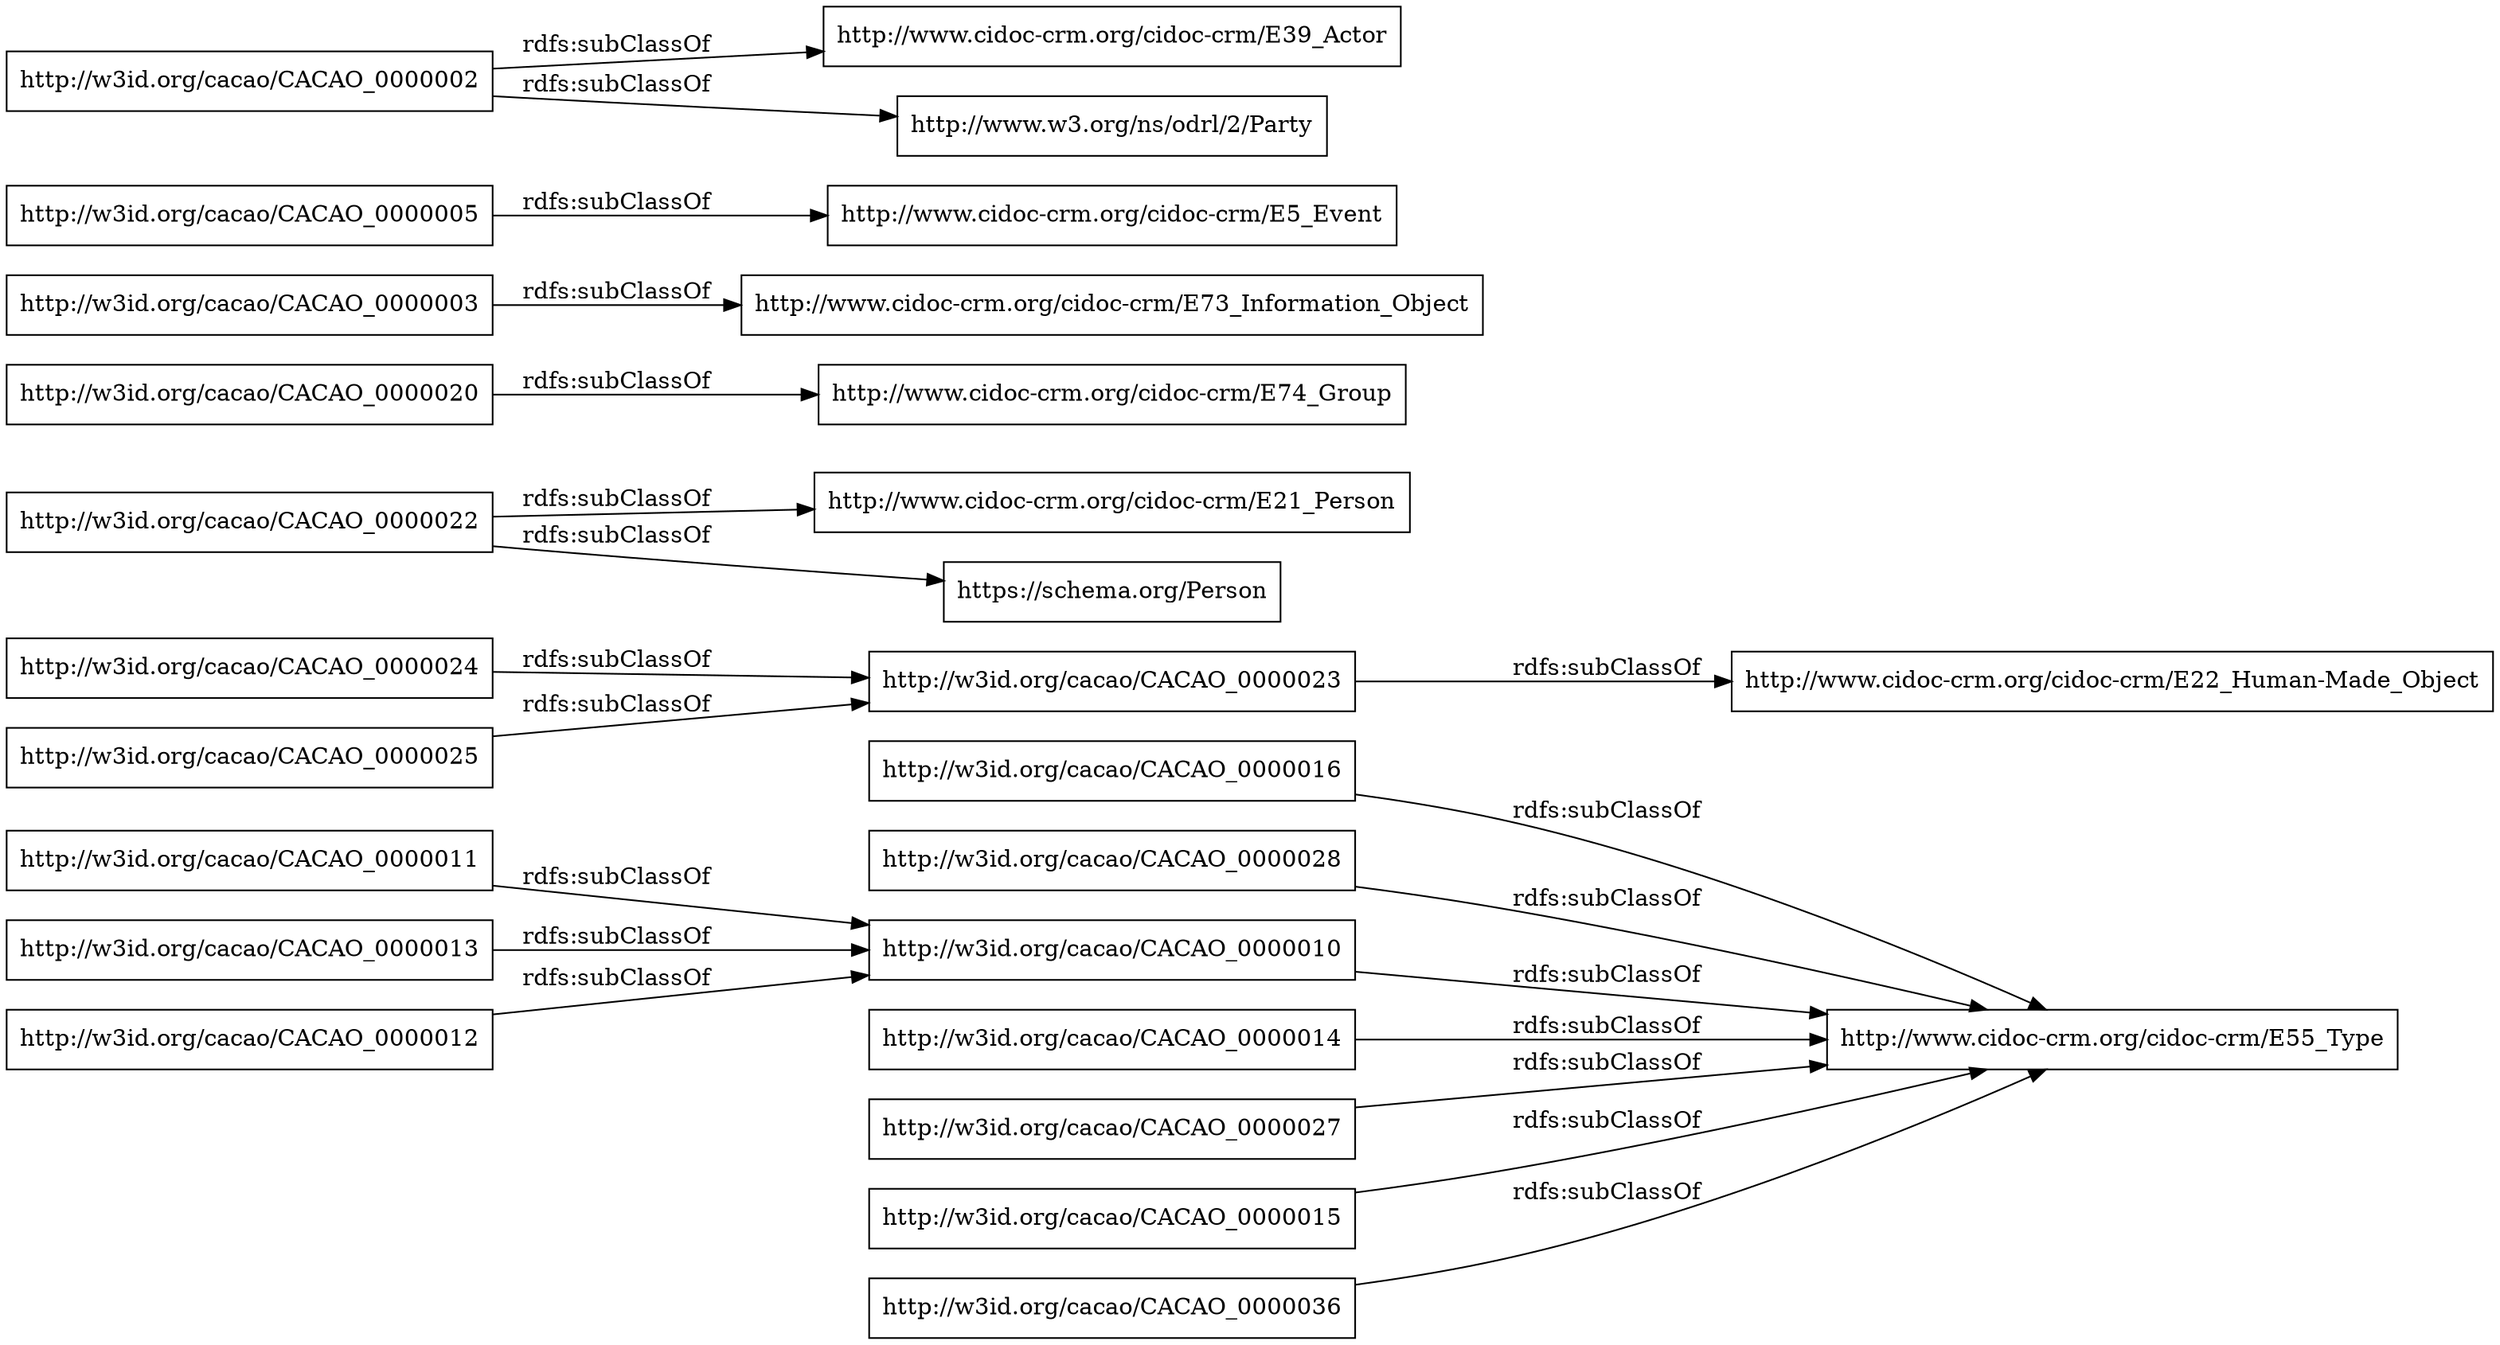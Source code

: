 digraph ar2dtool_diagram { 
rankdir=LR;
size="1000"
node [shape = rectangle, color="black"]; "http://www.cidoc-crm.org/cidoc-crm/E55_Type" "http://w3id.org/cacao/CACAO_0000023" "http://www.cidoc-crm.org/cidoc-crm/E21_Person" "http://www.cidoc-crm.org/cidoc-crm/E74_Group" "http://w3id.org/cacao/CACAO_0000011" "http://w3id.org/cacao/CACAO_0000016" "http://w3id.org/cacao/CACAO_0000003" "https://schema.org/Person" "http://www.cidoc-crm.org/cidoc-crm/E73_Information_Object" "http://w3id.org/cacao/CACAO_0000028" "http://w3id.org/cacao/CACAO_0000013" "http://w3id.org/cacao/CACAO_0000010" "http://w3id.org/cacao/CACAO_0000022" "http://w3id.org/cacao/CACAO_0000005" "http://w3id.org/cacao/CACAO_0000014" "http://www.cidoc-crm.org/cidoc-crm/E39_Actor" "http://w3id.org/cacao/CACAO_0000027" "http://w3id.org/cacao/CACAO_0000020" "http://w3id.org/cacao/CACAO_0000002" "http://w3id.org/cacao/CACAO_0000012" "http://w3id.org/cacao/CACAO_0000015" "http://www.cidoc-crm.org/cidoc-crm/E22_Human-Made_Object" "http://w3id.org/cacao/CACAO_0000024" "http://www.cidoc-crm.org/cidoc-crm/E5_Event" "http://w3id.org/cacao/CACAO_0000025" "http://w3id.org/cacao/CACAO_0000036" "http://www.w3.org/ns/odrl/2/Party" ; /*classes style*/
	"http://w3id.org/cacao/CACAO_0000020" -> "http://www.cidoc-crm.org/cidoc-crm/E74_Group" [ label = "rdfs:subClassOf" ];
	"http://w3id.org/cacao/CACAO_0000010" -> "http://www.cidoc-crm.org/cidoc-crm/E55_Type" [ label = "rdfs:subClassOf" ];
	"http://w3id.org/cacao/CACAO_0000016" -> "http://www.cidoc-crm.org/cidoc-crm/E55_Type" [ label = "rdfs:subClassOf" ];
	"http://w3id.org/cacao/CACAO_0000025" -> "http://w3id.org/cacao/CACAO_0000023" [ label = "rdfs:subClassOf" ];
	"http://w3id.org/cacao/CACAO_0000015" -> "http://www.cidoc-crm.org/cidoc-crm/E55_Type" [ label = "rdfs:subClassOf" ];
	"http://w3id.org/cacao/CACAO_0000024" -> "http://w3id.org/cacao/CACAO_0000023" [ label = "rdfs:subClassOf" ];
	"http://w3id.org/cacao/CACAO_0000005" -> "http://www.cidoc-crm.org/cidoc-crm/E5_Event" [ label = "rdfs:subClassOf" ];
	"http://w3id.org/cacao/CACAO_0000014" -> "http://www.cidoc-crm.org/cidoc-crm/E55_Type" [ label = "rdfs:subClassOf" ];
	"http://w3id.org/cacao/CACAO_0000023" -> "http://www.cidoc-crm.org/cidoc-crm/E22_Human-Made_Object" [ label = "rdfs:subClassOf" ];
	"http://w3id.org/cacao/CACAO_0000013" -> "http://w3id.org/cacao/CACAO_0000010" [ label = "rdfs:subClassOf" ];
	"http://w3id.org/cacao/CACAO_0000022" -> "https://schema.org/Person" [ label = "rdfs:subClassOf" ];
	"http://w3id.org/cacao/CACAO_0000022" -> "http://www.cidoc-crm.org/cidoc-crm/E21_Person" [ label = "rdfs:subClassOf" ];
	"http://w3id.org/cacao/CACAO_0000028" -> "http://www.cidoc-crm.org/cidoc-crm/E55_Type" [ label = "rdfs:subClassOf" ];
	"http://w3id.org/cacao/CACAO_0000003" -> "http://www.cidoc-crm.org/cidoc-crm/E73_Information_Object" [ label = "rdfs:subClassOf" ];
	"http://w3id.org/cacao/CACAO_0000012" -> "http://w3id.org/cacao/CACAO_0000010" [ label = "rdfs:subClassOf" ];
	"http://w3id.org/cacao/CACAO_0000027" -> "http://www.cidoc-crm.org/cidoc-crm/E55_Type" [ label = "rdfs:subClassOf" ];
	"http://w3id.org/cacao/CACAO_0000002" -> "http://www.w3.org/ns/odrl/2/Party" [ label = "rdfs:subClassOf" ];
	"http://w3id.org/cacao/CACAO_0000002" -> "http://www.cidoc-crm.org/cidoc-crm/E39_Actor" [ label = "rdfs:subClassOf" ];
	"http://w3id.org/cacao/CACAO_0000036" -> "http://www.cidoc-crm.org/cidoc-crm/E55_Type" [ label = "rdfs:subClassOf" ];
	"http://w3id.org/cacao/CACAO_0000011" -> "http://w3id.org/cacao/CACAO_0000010" [ label = "rdfs:subClassOf" ];

}
